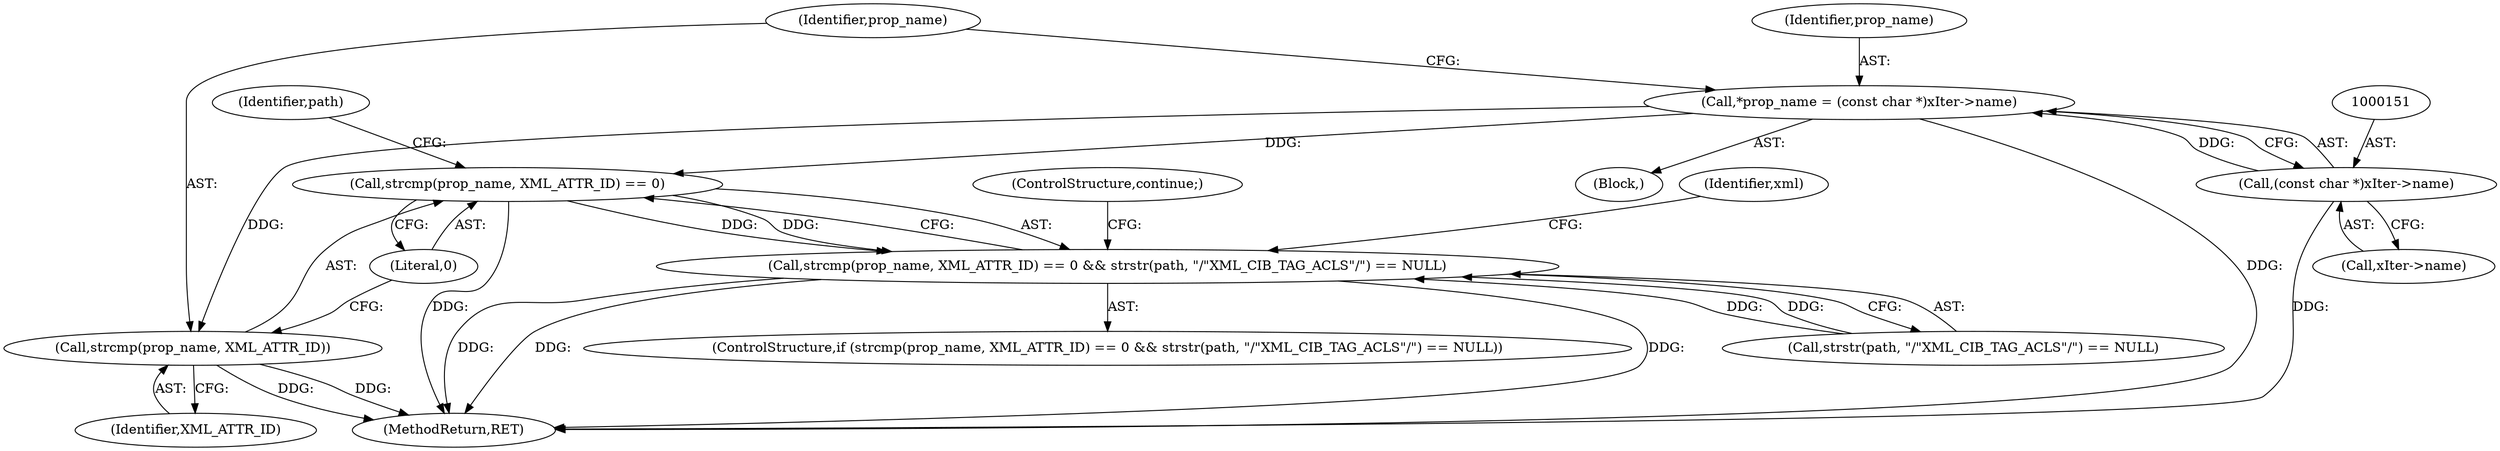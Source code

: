 digraph "0_pacemaker_84ac07c@pointer" {
"1000148" [label="(Call,*prop_name = (const char *)xIter->name)"];
"1000150" [label="(Call,(const char *)xIter->name)"];
"1000157" [label="(Call,strcmp(prop_name, XML_ATTR_ID) == 0)"];
"1000156" [label="(Call,strcmp(prop_name, XML_ATTR_ID) == 0 && strstr(path, \"/\"XML_CIB_TAG_ACLS\"/\") == NULL)"];
"1000158" [label="(Call,strcmp(prop_name, XML_ATTR_ID))"];
"1000161" [label="(Literal,0)"];
"1000157" [label="(Call,strcmp(prop_name, XML_ATTR_ID) == 0)"];
"1000148" [label="(Call,*prop_name = (const char *)xIter->name)"];
"1000172" [label="(Identifier,xml)"];
"1000150" [label="(Call,(const char *)xIter->name)"];
"1000146" [label="(Block,)"];
"1000149" [label="(Identifier,prop_name)"];
"1000162" [label="(Call,strstr(path, \"/\"XML_CIB_TAG_ACLS\"/\") == NULL)"];
"1000159" [label="(Identifier,prop_name)"];
"1000152" [label="(Call,xIter->name)"];
"1000164" [label="(Identifier,path)"];
"1000156" [label="(Call,strcmp(prop_name, XML_ATTR_ID) == 0 && strstr(path, \"/\"XML_CIB_TAG_ACLS\"/\") == NULL)"];
"1000168" [label="(ControlStructure,continue;)"];
"1000160" [label="(Identifier,XML_ATTR_ID)"];
"1000158" [label="(Call,strcmp(prop_name, XML_ATTR_ID))"];
"1000155" [label="(ControlStructure,if (strcmp(prop_name, XML_ATTR_ID) == 0 && strstr(path, \"/\"XML_CIB_TAG_ACLS\"/\") == NULL))"];
"1000222" [label="(MethodReturn,RET)"];
"1000148" -> "1000146"  [label="AST: "];
"1000148" -> "1000150"  [label="CFG: "];
"1000149" -> "1000148"  [label="AST: "];
"1000150" -> "1000148"  [label="AST: "];
"1000159" -> "1000148"  [label="CFG: "];
"1000148" -> "1000222"  [label="DDG: "];
"1000150" -> "1000148"  [label="DDG: "];
"1000148" -> "1000157"  [label="DDG: "];
"1000148" -> "1000158"  [label="DDG: "];
"1000150" -> "1000152"  [label="CFG: "];
"1000151" -> "1000150"  [label="AST: "];
"1000152" -> "1000150"  [label="AST: "];
"1000150" -> "1000222"  [label="DDG: "];
"1000157" -> "1000156"  [label="AST: "];
"1000157" -> "1000161"  [label="CFG: "];
"1000158" -> "1000157"  [label="AST: "];
"1000161" -> "1000157"  [label="AST: "];
"1000164" -> "1000157"  [label="CFG: "];
"1000156" -> "1000157"  [label="CFG: "];
"1000157" -> "1000222"  [label="DDG: "];
"1000157" -> "1000156"  [label="DDG: "];
"1000157" -> "1000156"  [label="DDG: "];
"1000156" -> "1000155"  [label="AST: "];
"1000156" -> "1000162"  [label="CFG: "];
"1000162" -> "1000156"  [label="AST: "];
"1000168" -> "1000156"  [label="CFG: "];
"1000172" -> "1000156"  [label="CFG: "];
"1000156" -> "1000222"  [label="DDG: "];
"1000156" -> "1000222"  [label="DDG: "];
"1000156" -> "1000222"  [label="DDG: "];
"1000162" -> "1000156"  [label="DDG: "];
"1000162" -> "1000156"  [label="DDG: "];
"1000158" -> "1000160"  [label="CFG: "];
"1000159" -> "1000158"  [label="AST: "];
"1000160" -> "1000158"  [label="AST: "];
"1000161" -> "1000158"  [label="CFG: "];
"1000158" -> "1000222"  [label="DDG: "];
"1000158" -> "1000222"  [label="DDG: "];
}
